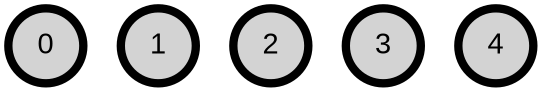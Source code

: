 graph my_graph {
node [ fontname = Arial, style="filled,setlinewidth(4)", shape=circle ]
node0 [ label = "0" ]
node1 [ label = "1" ]
node2 [ label = "2" ]
node3 [ label = "3" ]
node4 [ label = "4" ]

}
